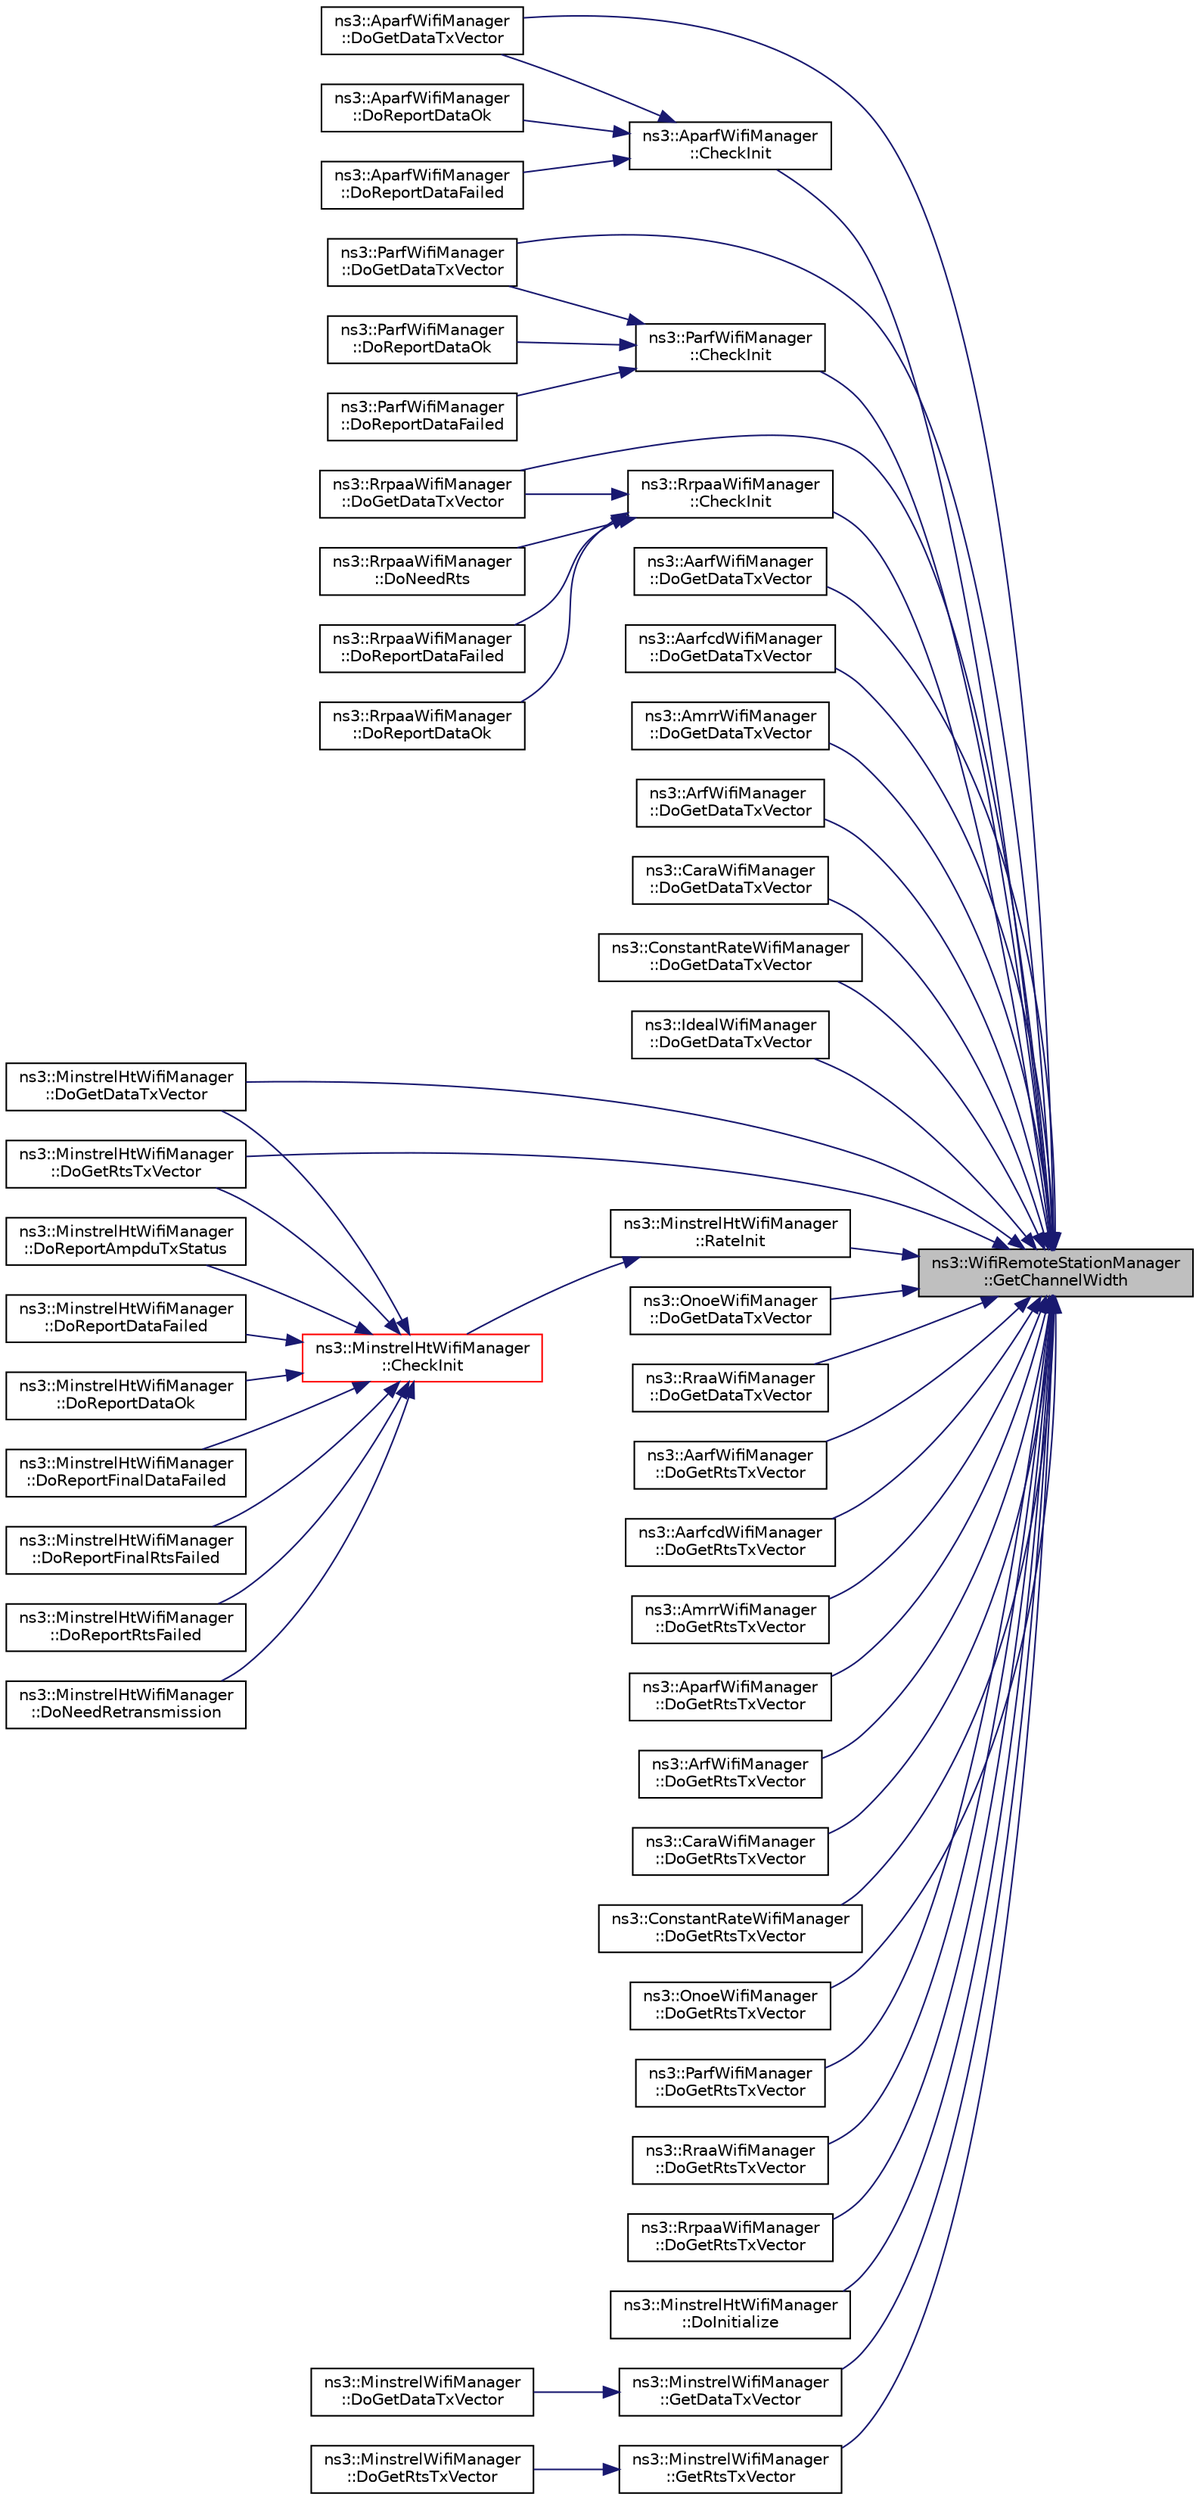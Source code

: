 digraph "ns3::WifiRemoteStationManager::GetChannelWidth"
{
 // LATEX_PDF_SIZE
  edge [fontname="Helvetica",fontsize="10",labelfontname="Helvetica",labelfontsize="10"];
  node [fontname="Helvetica",fontsize="10",shape=record];
  rankdir="RL";
  Node1 [label="ns3::WifiRemoteStationManager\l::GetChannelWidth",height=0.2,width=0.4,color="black", fillcolor="grey75", style="filled", fontcolor="black",tooltip="Return the channel width supported by the station."];
  Node1 -> Node2 [dir="back",color="midnightblue",fontsize="10",style="solid",fontname="Helvetica"];
  Node2 [label="ns3::AparfWifiManager\l::CheckInit",height=0.2,width=0.4,color="black", fillcolor="white", style="filled",URL="$classns3_1_1_aparf_wifi_manager.html#a98a3fc4dfff3bcc1bc452dfed963576f",tooltip="Check for initializations."];
  Node2 -> Node3 [dir="back",color="midnightblue",fontsize="10",style="solid",fontname="Helvetica"];
  Node3 [label="ns3::AparfWifiManager\l::DoGetDataTxVector",height=0.2,width=0.4,color="black", fillcolor="white", style="filled",URL="$classns3_1_1_aparf_wifi_manager.html#a9be0935377c6c6052cc12407d17dafbd",tooltip=" "];
  Node2 -> Node4 [dir="back",color="midnightblue",fontsize="10",style="solid",fontname="Helvetica"];
  Node4 [label="ns3::AparfWifiManager\l::DoReportDataFailed",height=0.2,width=0.4,color="black", fillcolor="white", style="filled",URL="$classns3_1_1_aparf_wifi_manager.html#a3a4301f367370f1ac76e586104408fc4",tooltip="This method is a pure virtual method that must be implemented by the sub-class."];
  Node2 -> Node5 [dir="back",color="midnightblue",fontsize="10",style="solid",fontname="Helvetica"];
  Node5 [label="ns3::AparfWifiManager\l::DoReportDataOk",height=0.2,width=0.4,color="black", fillcolor="white", style="filled",URL="$classns3_1_1_aparf_wifi_manager.html#a51f768e330c6a39aec8fac0e2b8e6a88",tooltip="This method is a pure virtual method that must be implemented by the sub-class."];
  Node1 -> Node6 [dir="back",color="midnightblue",fontsize="10",style="solid",fontname="Helvetica"];
  Node6 [label="ns3::ParfWifiManager\l::CheckInit",height=0.2,width=0.4,color="black", fillcolor="white", style="filled",URL="$classns3_1_1_parf_wifi_manager.html#a2a7ea7d1accf1ce9056c91929db2e7eb",tooltip="Check for initializations."];
  Node6 -> Node7 [dir="back",color="midnightblue",fontsize="10",style="solid",fontname="Helvetica"];
  Node7 [label="ns3::ParfWifiManager\l::DoGetDataTxVector",height=0.2,width=0.4,color="black", fillcolor="white", style="filled",URL="$classns3_1_1_parf_wifi_manager.html#a5a7cc006d12987077a3afc4edd76da86",tooltip=" "];
  Node6 -> Node8 [dir="back",color="midnightblue",fontsize="10",style="solid",fontname="Helvetica"];
  Node8 [label="ns3::ParfWifiManager\l::DoReportDataFailed",height=0.2,width=0.4,color="black", fillcolor="white", style="filled",URL="$classns3_1_1_parf_wifi_manager.html#a852f0d8e8da9139971a07432bf4e3c1c",tooltip="This method is a pure virtual method that must be implemented by the sub-class."];
  Node6 -> Node9 [dir="back",color="midnightblue",fontsize="10",style="solid",fontname="Helvetica"];
  Node9 [label="ns3::ParfWifiManager\l::DoReportDataOk",height=0.2,width=0.4,color="black", fillcolor="white", style="filled",URL="$classns3_1_1_parf_wifi_manager.html#a136a69ad76347d94c22ae33c23d49d7e",tooltip="This method is a pure virtual method that must be implemented by the sub-class."];
  Node1 -> Node10 [dir="back",color="midnightblue",fontsize="10",style="solid",fontname="Helvetica"];
  Node10 [label="ns3::RrpaaWifiManager\l::CheckInit",height=0.2,width=0.4,color="black", fillcolor="white", style="filled",URL="$classns3_1_1_rrpaa_wifi_manager.html#a37fd1f9711566d9def5f31c966a89bb5",tooltip="Check for initializations."];
  Node10 -> Node11 [dir="back",color="midnightblue",fontsize="10",style="solid",fontname="Helvetica"];
  Node11 [label="ns3::RrpaaWifiManager\l::DoGetDataTxVector",height=0.2,width=0.4,color="black", fillcolor="white", style="filled",URL="$classns3_1_1_rrpaa_wifi_manager.html#add26dac79b43d5c0114ba30e8cb29a9e",tooltip=" "];
  Node10 -> Node12 [dir="back",color="midnightblue",fontsize="10",style="solid",fontname="Helvetica"];
  Node12 [label="ns3::RrpaaWifiManager\l::DoNeedRts",height=0.2,width=0.4,color="black", fillcolor="white", style="filled",URL="$classns3_1_1_rrpaa_wifi_manager.html#a29c12382e12bf7841a2ebb0b69ec358f",tooltip=" "];
  Node10 -> Node13 [dir="back",color="midnightblue",fontsize="10",style="solid",fontname="Helvetica"];
  Node13 [label="ns3::RrpaaWifiManager\l::DoReportDataFailed",height=0.2,width=0.4,color="black", fillcolor="white", style="filled",URL="$classns3_1_1_rrpaa_wifi_manager.html#a1eaf934bbd61fba16475071bd67a6064",tooltip="This method is a pure virtual method that must be implemented by the sub-class."];
  Node10 -> Node14 [dir="back",color="midnightblue",fontsize="10",style="solid",fontname="Helvetica"];
  Node14 [label="ns3::RrpaaWifiManager\l::DoReportDataOk",height=0.2,width=0.4,color="black", fillcolor="white", style="filled",URL="$classns3_1_1_rrpaa_wifi_manager.html#a0d58aac0852cc1292c35d4a400e660ed",tooltip="This method is a pure virtual method that must be implemented by the sub-class."];
  Node1 -> Node15 [dir="back",color="midnightblue",fontsize="10",style="solid",fontname="Helvetica"];
  Node15 [label="ns3::AarfWifiManager\l::DoGetDataTxVector",height=0.2,width=0.4,color="black", fillcolor="white", style="filled",URL="$classns3_1_1_aarf_wifi_manager.html#a408d8be07102ba41125c839b01e8a7ee",tooltip=" "];
  Node1 -> Node16 [dir="back",color="midnightblue",fontsize="10",style="solid",fontname="Helvetica"];
  Node16 [label="ns3::AarfcdWifiManager\l::DoGetDataTxVector",height=0.2,width=0.4,color="black", fillcolor="white", style="filled",URL="$classns3_1_1_aarfcd_wifi_manager.html#ab9bfc915e2a36ee071995eb0247b1599",tooltip=" "];
  Node1 -> Node17 [dir="back",color="midnightblue",fontsize="10",style="solid",fontname="Helvetica"];
  Node17 [label="ns3::AmrrWifiManager\l::DoGetDataTxVector",height=0.2,width=0.4,color="black", fillcolor="white", style="filled",URL="$classns3_1_1_amrr_wifi_manager.html#ad18cc0aa1f6f6472e9e5ac2563b85e4c",tooltip=" "];
  Node1 -> Node3 [dir="back",color="midnightblue",fontsize="10",style="solid",fontname="Helvetica"];
  Node1 -> Node18 [dir="back",color="midnightblue",fontsize="10",style="solid",fontname="Helvetica"];
  Node18 [label="ns3::ArfWifiManager\l::DoGetDataTxVector",height=0.2,width=0.4,color="black", fillcolor="white", style="filled",URL="$classns3_1_1_arf_wifi_manager.html#a6bd79d80cbb7f743aa1bece1e5c24584",tooltip=" "];
  Node1 -> Node19 [dir="back",color="midnightblue",fontsize="10",style="solid",fontname="Helvetica"];
  Node19 [label="ns3::CaraWifiManager\l::DoGetDataTxVector",height=0.2,width=0.4,color="black", fillcolor="white", style="filled",URL="$classns3_1_1_cara_wifi_manager.html#a948e474fbc8dd16211dc6f6fcb6ef496",tooltip=" "];
  Node1 -> Node20 [dir="back",color="midnightblue",fontsize="10",style="solid",fontname="Helvetica"];
  Node20 [label="ns3::ConstantRateWifiManager\l::DoGetDataTxVector",height=0.2,width=0.4,color="black", fillcolor="white", style="filled",URL="$classns3_1_1_constant_rate_wifi_manager.html#a1e14573f51c878a2fa5511a2c43a2024",tooltip=" "];
  Node1 -> Node21 [dir="back",color="midnightblue",fontsize="10",style="solid",fontname="Helvetica"];
  Node21 [label="ns3::IdealWifiManager\l::DoGetDataTxVector",height=0.2,width=0.4,color="black", fillcolor="white", style="filled",URL="$classns3_1_1_ideal_wifi_manager.html#a2e7570eb1f5cbef1067cfb714e94218e",tooltip=" "];
  Node1 -> Node22 [dir="back",color="midnightblue",fontsize="10",style="solid",fontname="Helvetica"];
  Node22 [label="ns3::MinstrelHtWifiManager\l::DoGetDataTxVector",height=0.2,width=0.4,color="black", fillcolor="white", style="filled",URL="$classns3_1_1_minstrel_ht_wifi_manager.html#abc2436c9c8dabb7c78907f478e1bb8c7",tooltip=" "];
  Node1 -> Node23 [dir="back",color="midnightblue",fontsize="10",style="solid",fontname="Helvetica"];
  Node23 [label="ns3::OnoeWifiManager\l::DoGetDataTxVector",height=0.2,width=0.4,color="black", fillcolor="white", style="filled",URL="$classns3_1_1_onoe_wifi_manager.html#a58c4d341696639d4b0ea618275461da4",tooltip=" "];
  Node1 -> Node7 [dir="back",color="midnightblue",fontsize="10",style="solid",fontname="Helvetica"];
  Node1 -> Node24 [dir="back",color="midnightblue",fontsize="10",style="solid",fontname="Helvetica"];
  Node24 [label="ns3::RraaWifiManager\l::DoGetDataTxVector",height=0.2,width=0.4,color="black", fillcolor="white", style="filled",URL="$classns3_1_1_rraa_wifi_manager.html#acc7f56a51e22431479e1d534ad7ece84",tooltip=" "];
  Node1 -> Node11 [dir="back",color="midnightblue",fontsize="10",style="solid",fontname="Helvetica"];
  Node1 -> Node25 [dir="back",color="midnightblue",fontsize="10",style="solid",fontname="Helvetica"];
  Node25 [label="ns3::AarfWifiManager\l::DoGetRtsTxVector",height=0.2,width=0.4,color="black", fillcolor="white", style="filled",URL="$classns3_1_1_aarf_wifi_manager.html#a4c2d4fbb34d152c3c4fe4530681da512",tooltip=" "];
  Node1 -> Node26 [dir="back",color="midnightblue",fontsize="10",style="solid",fontname="Helvetica"];
  Node26 [label="ns3::AarfcdWifiManager\l::DoGetRtsTxVector",height=0.2,width=0.4,color="black", fillcolor="white", style="filled",URL="$classns3_1_1_aarfcd_wifi_manager.html#a4c4e397e54ae8ff36a90a1e044825586",tooltip=" "];
  Node1 -> Node27 [dir="back",color="midnightblue",fontsize="10",style="solid",fontname="Helvetica"];
  Node27 [label="ns3::AmrrWifiManager\l::DoGetRtsTxVector",height=0.2,width=0.4,color="black", fillcolor="white", style="filled",URL="$classns3_1_1_amrr_wifi_manager.html#a036c453d18e33475b8ad75922682d214",tooltip=" "];
  Node1 -> Node28 [dir="back",color="midnightblue",fontsize="10",style="solid",fontname="Helvetica"];
  Node28 [label="ns3::AparfWifiManager\l::DoGetRtsTxVector",height=0.2,width=0.4,color="black", fillcolor="white", style="filled",URL="$classns3_1_1_aparf_wifi_manager.html#a091b6da1ff7d3d0ae61ca96dc4ee256b",tooltip=" "];
  Node1 -> Node29 [dir="back",color="midnightblue",fontsize="10",style="solid",fontname="Helvetica"];
  Node29 [label="ns3::ArfWifiManager\l::DoGetRtsTxVector",height=0.2,width=0.4,color="black", fillcolor="white", style="filled",URL="$classns3_1_1_arf_wifi_manager.html#a56217b6af0b44febda8b48266562e284",tooltip=" "];
  Node1 -> Node30 [dir="back",color="midnightblue",fontsize="10",style="solid",fontname="Helvetica"];
  Node30 [label="ns3::CaraWifiManager\l::DoGetRtsTxVector",height=0.2,width=0.4,color="black", fillcolor="white", style="filled",URL="$classns3_1_1_cara_wifi_manager.html#a2361885b5679a859cb55c0b29da0c1ad",tooltip=" "];
  Node1 -> Node31 [dir="back",color="midnightblue",fontsize="10",style="solid",fontname="Helvetica"];
  Node31 [label="ns3::ConstantRateWifiManager\l::DoGetRtsTxVector",height=0.2,width=0.4,color="black", fillcolor="white", style="filled",URL="$classns3_1_1_constant_rate_wifi_manager.html#aceb6e32d01d5c3279e96bafde5568719",tooltip=" "];
  Node1 -> Node32 [dir="back",color="midnightblue",fontsize="10",style="solid",fontname="Helvetica"];
  Node32 [label="ns3::MinstrelHtWifiManager\l::DoGetRtsTxVector",height=0.2,width=0.4,color="black", fillcolor="white", style="filled",URL="$classns3_1_1_minstrel_ht_wifi_manager.html#a8628d42b27a3bf5cbbd4ea0ec2a79307",tooltip=" "];
  Node1 -> Node33 [dir="back",color="midnightblue",fontsize="10",style="solid",fontname="Helvetica"];
  Node33 [label="ns3::OnoeWifiManager\l::DoGetRtsTxVector",height=0.2,width=0.4,color="black", fillcolor="white", style="filled",URL="$classns3_1_1_onoe_wifi_manager.html#a235403aacb2b69d019b23a86263623d7",tooltip=" "];
  Node1 -> Node34 [dir="back",color="midnightblue",fontsize="10",style="solid",fontname="Helvetica"];
  Node34 [label="ns3::ParfWifiManager\l::DoGetRtsTxVector",height=0.2,width=0.4,color="black", fillcolor="white", style="filled",URL="$classns3_1_1_parf_wifi_manager.html#a693981d57d5f1bdce6a80acf2b0f36a2",tooltip=" "];
  Node1 -> Node35 [dir="back",color="midnightblue",fontsize="10",style="solid",fontname="Helvetica"];
  Node35 [label="ns3::RraaWifiManager\l::DoGetRtsTxVector",height=0.2,width=0.4,color="black", fillcolor="white", style="filled",URL="$classns3_1_1_rraa_wifi_manager.html#a68148d81b6e49676837ec93f43f6f005",tooltip=" "];
  Node1 -> Node36 [dir="back",color="midnightblue",fontsize="10",style="solid",fontname="Helvetica"];
  Node36 [label="ns3::RrpaaWifiManager\l::DoGetRtsTxVector",height=0.2,width=0.4,color="black", fillcolor="white", style="filled",URL="$classns3_1_1_rrpaa_wifi_manager.html#ae174e676f819aa2337f06d21408d007c",tooltip=" "];
  Node1 -> Node37 [dir="back",color="midnightblue",fontsize="10",style="solid",fontname="Helvetica"];
  Node37 [label="ns3::MinstrelHtWifiManager\l::DoInitialize",height=0.2,width=0.4,color="black", fillcolor="white", style="filled",URL="$classns3_1_1_minstrel_ht_wifi_manager.html#a3c5c32d2a58fb45a922e435192b0cf43",tooltip="Initialize() implementation."];
  Node1 -> Node38 [dir="back",color="midnightblue",fontsize="10",style="solid",fontname="Helvetica"];
  Node38 [label="ns3::MinstrelWifiManager\l::GetDataTxVector",height=0.2,width=0.4,color="black", fillcolor="white", style="filled",URL="$classns3_1_1_minstrel_wifi_manager.html#afc42d002709fb4334ae5b164bfa07aa8",tooltip="Get data transmit vector."];
  Node38 -> Node39 [dir="back",color="midnightblue",fontsize="10",style="solid",fontname="Helvetica"];
  Node39 [label="ns3::MinstrelWifiManager\l::DoGetDataTxVector",height=0.2,width=0.4,color="black", fillcolor="white", style="filled",URL="$classns3_1_1_minstrel_wifi_manager.html#aea34c1267e390ce04c3b50bd6df69173",tooltip=" "];
  Node1 -> Node40 [dir="back",color="midnightblue",fontsize="10",style="solid",fontname="Helvetica"];
  Node40 [label="ns3::MinstrelWifiManager\l::GetRtsTxVector",height=0.2,width=0.4,color="black", fillcolor="white", style="filled",URL="$classns3_1_1_minstrel_wifi_manager.html#a8643a7d64b0cebcdba66207e36c2b1c6",tooltip="Get RTS transmit vector."];
  Node40 -> Node41 [dir="back",color="midnightblue",fontsize="10",style="solid",fontname="Helvetica"];
  Node41 [label="ns3::MinstrelWifiManager\l::DoGetRtsTxVector",height=0.2,width=0.4,color="black", fillcolor="white", style="filled",URL="$classns3_1_1_minstrel_wifi_manager.html#a8284c7164c9e5813a9f377ad120f4e18",tooltip=" "];
  Node1 -> Node42 [dir="back",color="midnightblue",fontsize="10",style="solid",fontname="Helvetica"];
  Node42 [label="ns3::MinstrelHtWifiManager\l::RateInit",height=0.2,width=0.4,color="black", fillcolor="white", style="filled",URL="$classns3_1_1_minstrel_ht_wifi_manager.html#a3b59b889db624539c6d5af89fa5e9f74",tooltip="Initialize Minstrel Table."];
  Node42 -> Node43 [dir="back",color="midnightblue",fontsize="10",style="solid",fontname="Helvetica"];
  Node43 [label="ns3::MinstrelHtWifiManager\l::CheckInit",height=0.2,width=0.4,color="red", fillcolor="white", style="filled",URL="$classns3_1_1_minstrel_ht_wifi_manager.html#a7f94804a34efa6121bdfd5d01ac34694",tooltip="Check for initializations."];
  Node43 -> Node22 [dir="back",color="midnightblue",fontsize="10",style="solid",fontname="Helvetica"];
  Node43 -> Node32 [dir="back",color="midnightblue",fontsize="10",style="solid",fontname="Helvetica"];
  Node43 -> Node44 [dir="back",color="midnightblue",fontsize="10",style="solid",fontname="Helvetica"];
  Node44 [label="ns3::MinstrelHtWifiManager\l::DoNeedRetransmission",height=0.2,width=0.4,color="black", fillcolor="white", style="filled",URL="$classns3_1_1_minstrel_ht_wifi_manager.html#a82e4438440288e8418b501893a11bacb",tooltip=" "];
  Node43 -> Node45 [dir="back",color="midnightblue",fontsize="10",style="solid",fontname="Helvetica"];
  Node45 [label="ns3::MinstrelHtWifiManager\l::DoReportAmpduTxStatus",height=0.2,width=0.4,color="black", fillcolor="white", style="filled",URL="$classns3_1_1_minstrel_ht_wifi_manager.html#ae46e486574f5eb6e591fe147f8cd388e",tooltip="Typically called per A-MPDU, either when a Block ACK was successfully received or when a BlockAckTime..."];
  Node43 -> Node46 [dir="back",color="midnightblue",fontsize="10",style="solid",fontname="Helvetica"];
  Node46 [label="ns3::MinstrelHtWifiManager\l::DoReportDataFailed",height=0.2,width=0.4,color="black", fillcolor="white", style="filled",URL="$classns3_1_1_minstrel_ht_wifi_manager.html#aa586c8a920a75e94428f44b560aefc7e",tooltip="This method is a pure virtual method that must be implemented by the sub-class."];
  Node43 -> Node47 [dir="back",color="midnightblue",fontsize="10",style="solid",fontname="Helvetica"];
  Node47 [label="ns3::MinstrelHtWifiManager\l::DoReportDataOk",height=0.2,width=0.4,color="black", fillcolor="white", style="filled",URL="$classns3_1_1_minstrel_ht_wifi_manager.html#aa0843d3f01c36ec861881c5770e55b03",tooltip="This method is a pure virtual method that must be implemented by the sub-class."];
  Node43 -> Node48 [dir="back",color="midnightblue",fontsize="10",style="solid",fontname="Helvetica"];
  Node48 [label="ns3::MinstrelHtWifiManager\l::DoReportFinalDataFailed",height=0.2,width=0.4,color="black", fillcolor="white", style="filled",URL="$classns3_1_1_minstrel_ht_wifi_manager.html#a7f0e93d9dccdb7bbbe35ff9b6d117d53",tooltip="This method is a pure virtual method that must be implemented by the sub-class."];
  Node43 -> Node49 [dir="back",color="midnightblue",fontsize="10",style="solid",fontname="Helvetica"];
  Node49 [label="ns3::MinstrelHtWifiManager\l::DoReportFinalRtsFailed",height=0.2,width=0.4,color="black", fillcolor="white", style="filled",URL="$classns3_1_1_minstrel_ht_wifi_manager.html#a9891afb45c6fd574a040dfef9d85014f",tooltip="This method is a pure virtual method that must be implemented by the sub-class."];
  Node43 -> Node50 [dir="back",color="midnightblue",fontsize="10",style="solid",fontname="Helvetica"];
  Node50 [label="ns3::MinstrelHtWifiManager\l::DoReportRtsFailed",height=0.2,width=0.4,color="black", fillcolor="white", style="filled",URL="$classns3_1_1_minstrel_ht_wifi_manager.html#a755d4934c2a8ea5392c23aed6ae85851",tooltip="This method is a pure virtual method that must be implemented by the sub-class."];
}
